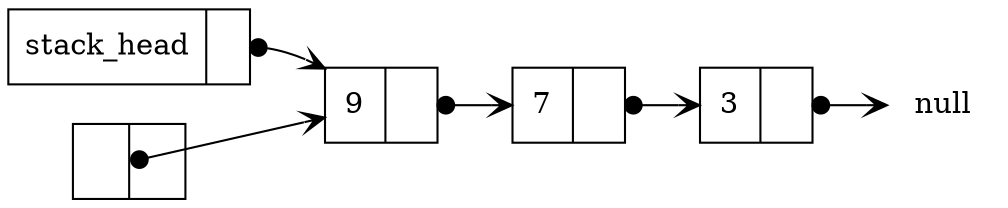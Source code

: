 digraph circular_linked_list {
        rankdir=LR;
        node [shape=record];
        head [label="{ stack_head | <next>  }"]
        del_node [label="{ | <next>  }"]
        a [label="{ 3 | <next>  }"]
        b [label="{ 7 | <next>  }"]
        c [label="{ 9 | <next>  }"]
        null [shape=none, label="null"];
        head:next -> c [arrowhead=vee, arrowtail=dot, dir=both, tailclip=false];
        a:next -> null   [arrowhead=vee, arrowtail=dot, dir=both, tailclip=false];
        b:next -> a [arrowhead=vee, arrowtail=dot, dir=both, tailclip=false];
        c:next -> b [arrowhead=vee, arrowtail=dot, dir=both, tailclip=false];
        del_node -> c [arrowhead=vee, arrowtail=dot, dir=both, tailclip=false];
}

